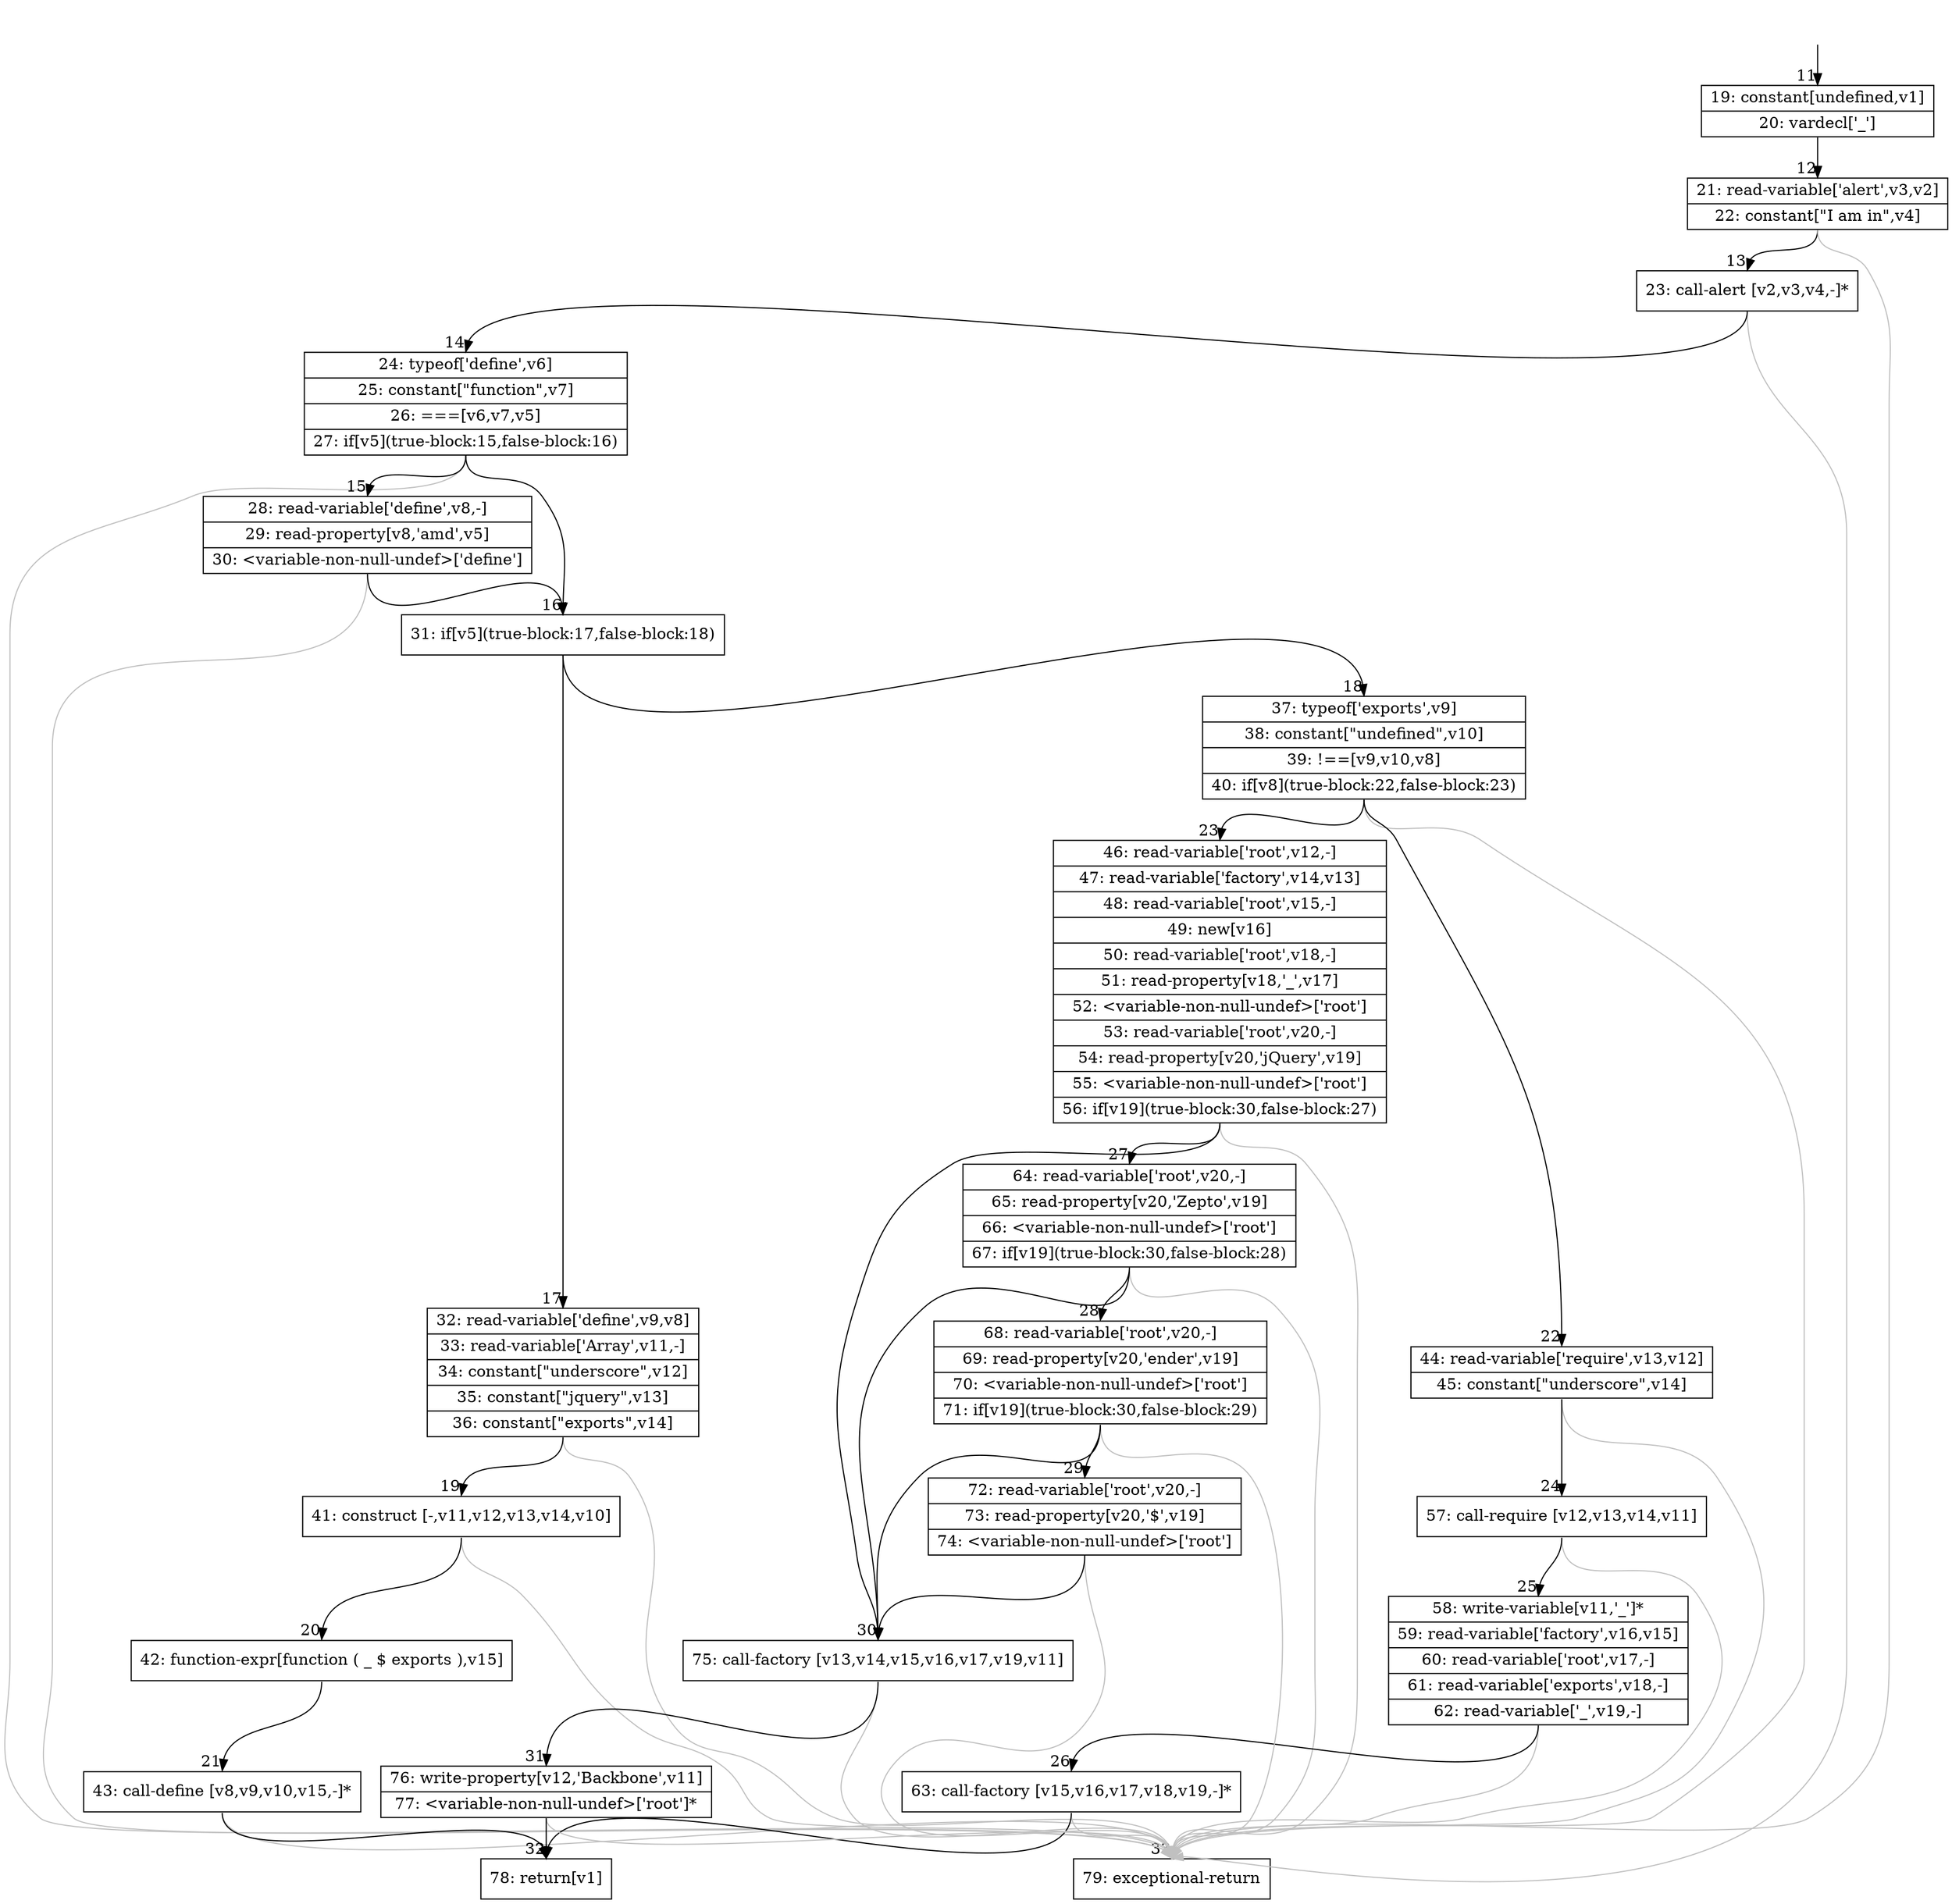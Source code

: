 digraph {
rankdir="TD"
BB_entry1[shape=none,label=""];
BB_entry1 -> BB11 [tailport=s, headport=n, headlabel="    11"]
BB11 [shape=record label="{19: constant[undefined,v1]|20: vardecl['_']}" ] 
BB11 -> BB12 [tailport=s, headport=n, headlabel="      12"]
BB12 [shape=record label="{21: read-variable['alert',v3,v2]|22: constant[\"I am in\",v4]}" ] 
BB12 -> BB13 [tailport=s, headport=n, headlabel="      13"]
BB12 -> BB33 [tailport=s, headport=n, color=gray, headlabel="      33"]
BB13 [shape=record label="{23: call-alert [v2,v3,v4,-]*}" ] 
BB13 -> BB14 [tailport=s, headport=n, headlabel="      14"]
BB13 -> BB33 [tailport=s, headport=n, color=gray]
BB14 [shape=record label="{24: typeof['define',v6]|25: constant[\"function\",v7]|26: ===[v6,v7,v5]|27: if[v5](true-block:15,false-block:16)}" ] 
BB14 -> BB16 [tailport=s, headport=n, headlabel="      16"]
BB14 -> BB15 [tailport=s, headport=n, headlabel="      15"]
BB14 -> BB33 [tailport=s, headport=n, color=gray]
BB15 [shape=record label="{28: read-variable['define',v8,-]|29: read-property[v8,'amd',v5]|30: \<variable-non-null-undef\>['define']}" ] 
BB15 -> BB16 [tailport=s, headport=n]
BB15 -> BB33 [tailport=s, headport=n, color=gray]
BB16 [shape=record label="{31: if[v5](true-block:17,false-block:18)}" ] 
BB16 -> BB17 [tailport=s, headport=n, headlabel="      17"]
BB16 -> BB18 [tailport=s, headport=n, headlabel="      18"]
BB17 [shape=record label="{32: read-variable['define',v9,v8]|33: read-variable['Array',v11,-]|34: constant[\"underscore\",v12]|35: constant[\"jquery\",v13]|36: constant[\"exports\",v14]}" ] 
BB17 -> BB19 [tailport=s, headport=n, headlabel="      19"]
BB17 -> BB33 [tailport=s, headport=n, color=gray]
BB18 [shape=record label="{37: typeof['exports',v9]|38: constant[\"undefined\",v10]|39: !==[v9,v10,v8]|40: if[v8](true-block:22,false-block:23)}" ] 
BB18 -> BB22 [tailport=s, headport=n, headlabel="      22"]
BB18 -> BB23 [tailport=s, headport=n, headlabel="      23"]
BB18 -> BB33 [tailport=s, headport=n, color=gray]
BB19 [shape=record label="{41: construct [-,v11,v12,v13,v14,v10]}" ] 
BB19 -> BB20 [tailport=s, headport=n, headlabel="      20"]
BB19 -> BB33 [tailport=s, headport=n, color=gray]
BB20 [shape=record label="{42: function-expr[function ( _ $ exports ),v15]}" ] 
BB20 -> BB21 [tailport=s, headport=n, headlabel="      21"]
BB21 [shape=record label="{43: call-define [v8,v9,v10,v15,-]*}" ] 
BB21 -> BB32 [tailport=s, headport=n, headlabel="      32"]
BB21 -> BB33 [tailport=s, headport=n, color=gray]
BB22 [shape=record label="{44: read-variable['require',v13,v12]|45: constant[\"underscore\",v14]}" ] 
BB22 -> BB24 [tailport=s, headport=n, headlabel="      24"]
BB22 -> BB33 [tailport=s, headport=n, color=gray]
BB23 [shape=record label="{46: read-variable['root',v12,-]|47: read-variable['factory',v14,v13]|48: read-variable['root',v15,-]|49: new[v16]|50: read-variable['root',v18,-]|51: read-property[v18,'_',v17]|52: \<variable-non-null-undef\>['root']|53: read-variable['root',v20,-]|54: read-property[v20,'jQuery',v19]|55: \<variable-non-null-undef\>['root']|56: if[v19](true-block:30,false-block:27)}" ] 
BB23 -> BB30 [tailport=s, headport=n, headlabel="      30"]
BB23 -> BB27 [tailport=s, headport=n, headlabel="      27"]
BB23 -> BB33 [tailport=s, headport=n, color=gray]
BB24 [shape=record label="{57: call-require [v12,v13,v14,v11]}" ] 
BB24 -> BB25 [tailport=s, headport=n, headlabel="      25"]
BB24 -> BB33 [tailport=s, headport=n, color=gray]
BB25 [shape=record label="{58: write-variable[v11,'_']*|59: read-variable['factory',v16,v15]|60: read-variable['root',v17,-]|61: read-variable['exports',v18,-]|62: read-variable['_',v19,-]}" ] 
BB25 -> BB26 [tailport=s, headport=n, headlabel="      26"]
BB25 -> BB33 [tailport=s, headport=n, color=gray]
BB26 [shape=record label="{63: call-factory [v15,v16,v17,v18,v19,-]*}" ] 
BB26 -> BB32 [tailport=s, headport=n]
BB26 -> BB33 [tailport=s, headport=n, color=gray]
BB27 [shape=record label="{64: read-variable['root',v20,-]|65: read-property[v20,'Zepto',v19]|66: \<variable-non-null-undef\>['root']|67: if[v19](true-block:30,false-block:28)}" ] 
BB27 -> BB30 [tailport=s, headport=n]
BB27 -> BB28 [tailport=s, headport=n, headlabel="      28"]
BB27 -> BB33 [tailport=s, headport=n, color=gray]
BB28 [shape=record label="{68: read-variable['root',v20,-]|69: read-property[v20,'ender',v19]|70: \<variable-non-null-undef\>['root']|71: if[v19](true-block:30,false-block:29)}" ] 
BB28 -> BB30 [tailport=s, headport=n]
BB28 -> BB29 [tailport=s, headport=n, headlabel="      29"]
BB28 -> BB33 [tailport=s, headport=n, color=gray]
BB29 [shape=record label="{72: read-variable['root',v20,-]|73: read-property[v20,'$',v19]|74: \<variable-non-null-undef\>['root']}" ] 
BB29 -> BB30 [tailport=s, headport=n]
BB29 -> BB33 [tailport=s, headport=n, color=gray]
BB30 [shape=record label="{75: call-factory [v13,v14,v15,v16,v17,v19,v11]}" ] 
BB30 -> BB31 [tailport=s, headport=n, headlabel="      31"]
BB30 -> BB33 [tailport=s, headport=n, color=gray]
BB31 [shape=record label="{76: write-property[v12,'Backbone',v11]|77: \<variable-non-null-undef\>['root']*}" ] 
BB31 -> BB32 [tailport=s, headport=n]
BB31 -> BB33 [tailport=s, headport=n, color=gray]
BB32 [shape=record label="{78: return[v1]}" ] 
BB33 [shape=record label="{79: exceptional-return}" ] 
//#$~ 26
}
